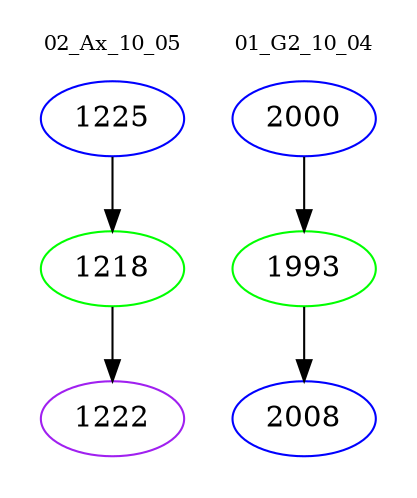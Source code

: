 digraph{
subgraph cluster_0 {
color = white
label = "02_Ax_10_05";
fontsize=10;
T0_1225 [label="1225", color="blue"]
T0_1225 -> T0_1218 [color="black"]
T0_1218 [label="1218", color="green"]
T0_1218 -> T0_1222 [color="black"]
T0_1222 [label="1222", color="purple"]
}
subgraph cluster_1 {
color = white
label = "01_G2_10_04";
fontsize=10;
T1_2000 [label="2000", color="blue"]
T1_2000 -> T1_1993 [color="black"]
T1_1993 [label="1993", color="green"]
T1_1993 -> T1_2008 [color="black"]
T1_2008 [label="2008", color="blue"]
}
}
